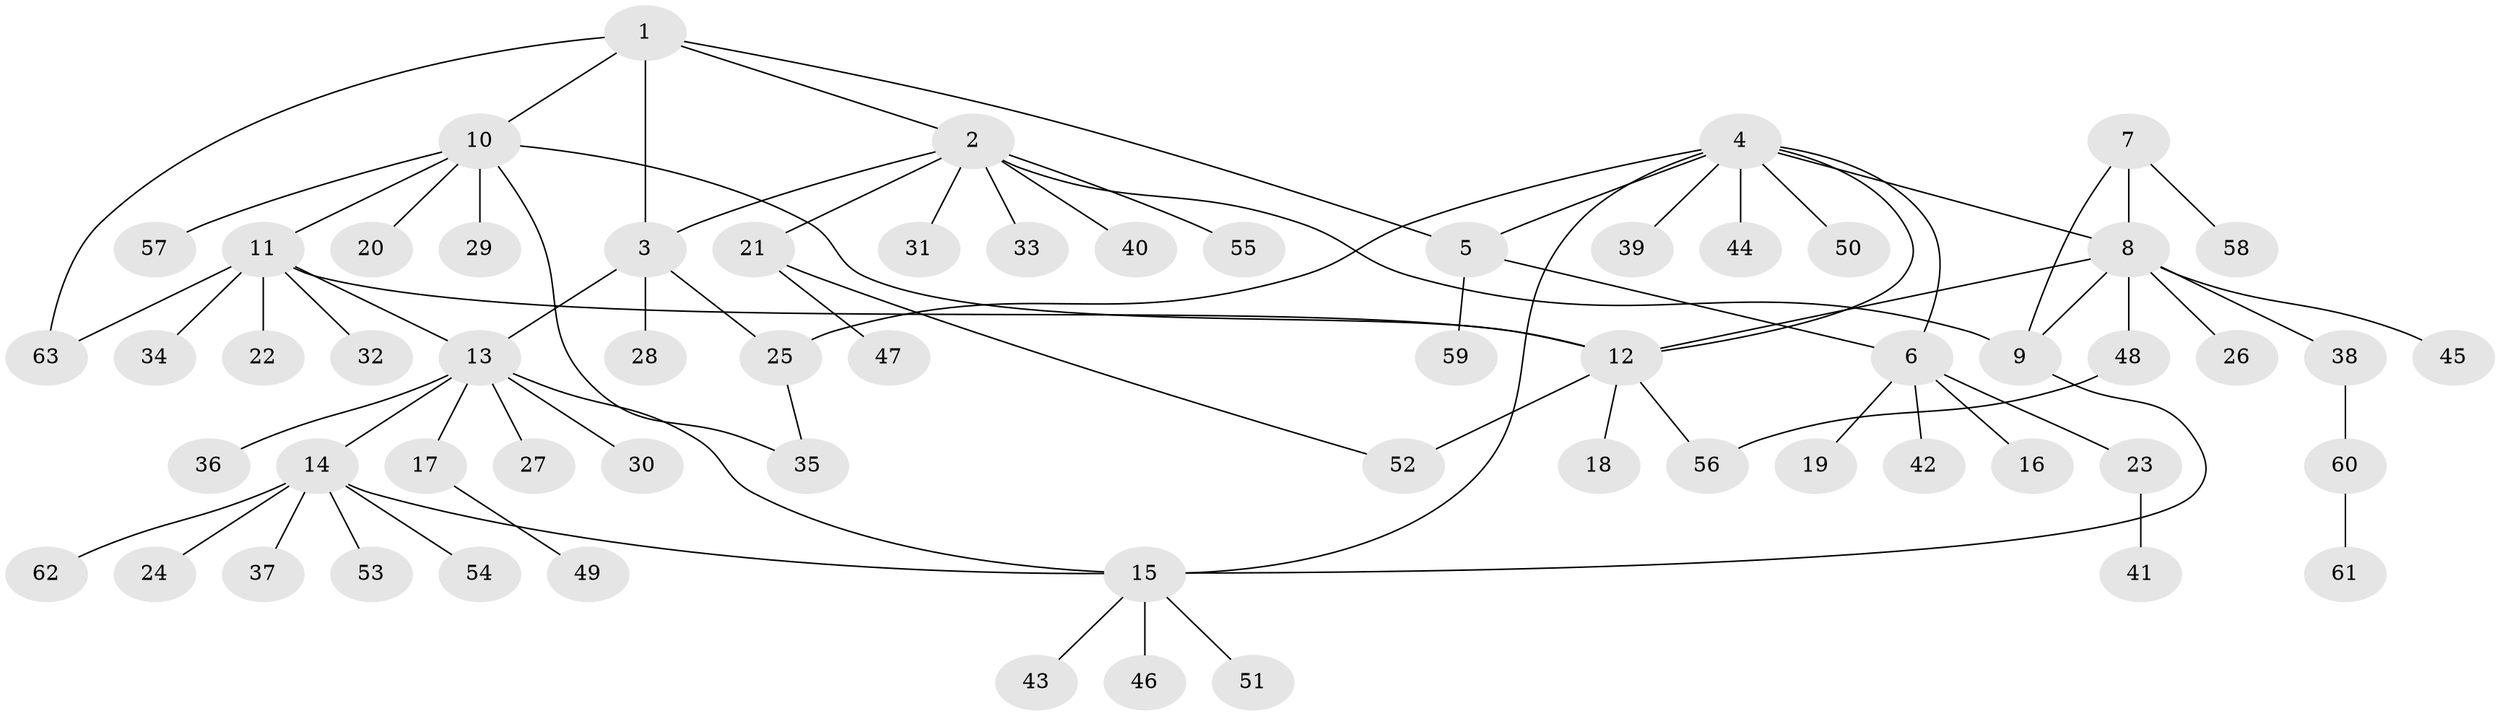 // coarse degree distribution, {5: 0.044444444444444446, 4: 0.044444444444444446, 3: 0.06666666666666667, 7: 0.1111111111111111, 6: 0.06666666666666667, 1: 0.5777777777777777, 8: 0.022222222222222223, 2: 0.06666666666666667}
// Generated by graph-tools (version 1.1) at 2025/37/03/04/25 23:37:35]
// undirected, 63 vertices, 78 edges
graph export_dot {
  node [color=gray90,style=filled];
  1;
  2;
  3;
  4;
  5;
  6;
  7;
  8;
  9;
  10;
  11;
  12;
  13;
  14;
  15;
  16;
  17;
  18;
  19;
  20;
  21;
  22;
  23;
  24;
  25;
  26;
  27;
  28;
  29;
  30;
  31;
  32;
  33;
  34;
  35;
  36;
  37;
  38;
  39;
  40;
  41;
  42;
  43;
  44;
  45;
  46;
  47;
  48;
  49;
  50;
  51;
  52;
  53;
  54;
  55;
  56;
  57;
  58;
  59;
  60;
  61;
  62;
  63;
  1 -- 2;
  1 -- 3;
  1 -- 5;
  1 -- 10;
  1 -- 63;
  2 -- 3;
  2 -- 9;
  2 -- 21;
  2 -- 31;
  2 -- 33;
  2 -- 40;
  2 -- 55;
  3 -- 13;
  3 -- 25;
  3 -- 28;
  4 -- 5;
  4 -- 6;
  4 -- 8;
  4 -- 12;
  4 -- 15;
  4 -- 25;
  4 -- 39;
  4 -- 44;
  4 -- 50;
  5 -- 6;
  5 -- 59;
  6 -- 16;
  6 -- 19;
  6 -- 23;
  6 -- 42;
  7 -- 8;
  7 -- 9;
  7 -- 58;
  8 -- 9;
  8 -- 12;
  8 -- 26;
  8 -- 38;
  8 -- 45;
  8 -- 48;
  9 -- 15;
  10 -- 11;
  10 -- 12;
  10 -- 20;
  10 -- 29;
  10 -- 35;
  10 -- 57;
  11 -- 12;
  11 -- 13;
  11 -- 22;
  11 -- 32;
  11 -- 34;
  11 -- 63;
  12 -- 18;
  12 -- 52;
  12 -- 56;
  13 -- 14;
  13 -- 15;
  13 -- 17;
  13 -- 27;
  13 -- 30;
  13 -- 36;
  14 -- 15;
  14 -- 24;
  14 -- 37;
  14 -- 53;
  14 -- 54;
  14 -- 62;
  15 -- 43;
  15 -- 46;
  15 -- 51;
  17 -- 49;
  21 -- 47;
  21 -- 52;
  23 -- 41;
  25 -- 35;
  38 -- 60;
  48 -- 56;
  60 -- 61;
}
